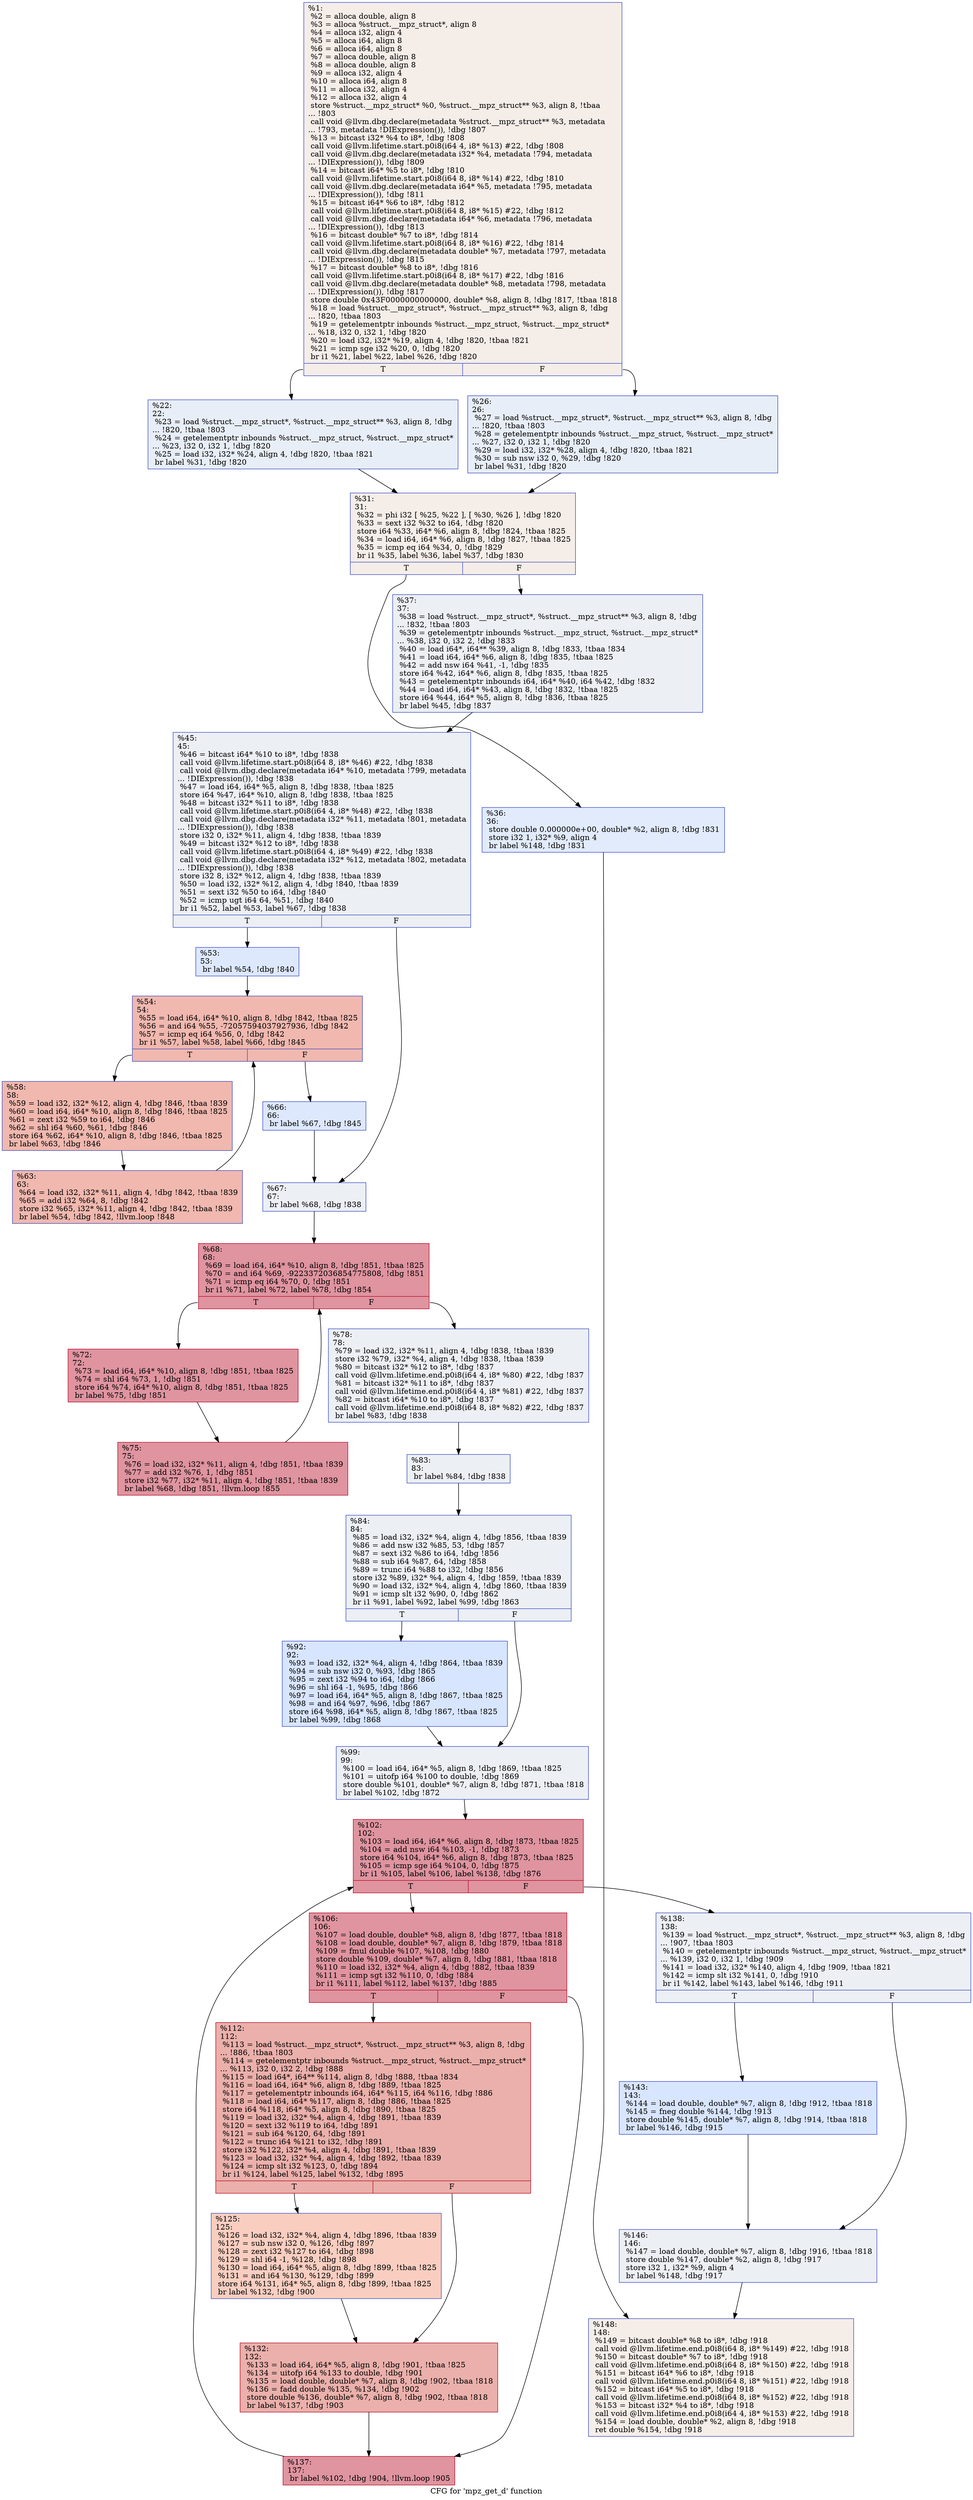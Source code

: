 digraph "CFG for 'mpz_get_d' function" {
	label="CFG for 'mpz_get_d' function";

	Node0x266df20 [shape=record,color="#3d50c3ff", style=filled, fillcolor="#e8d6cc70",label="{%1:\l  %2 = alloca double, align 8\l  %3 = alloca %struct.__mpz_struct*, align 8\l  %4 = alloca i32, align 4\l  %5 = alloca i64, align 8\l  %6 = alloca i64, align 8\l  %7 = alloca double, align 8\l  %8 = alloca double, align 8\l  %9 = alloca i32, align 4\l  %10 = alloca i64, align 8\l  %11 = alloca i32, align 4\l  %12 = alloca i32, align 4\l  store %struct.__mpz_struct* %0, %struct.__mpz_struct** %3, align 8, !tbaa\l... !803\l  call void @llvm.dbg.declare(metadata %struct.__mpz_struct** %3, metadata\l... !793, metadata !DIExpression()), !dbg !807\l  %13 = bitcast i32* %4 to i8*, !dbg !808\l  call void @llvm.lifetime.start.p0i8(i64 4, i8* %13) #22, !dbg !808\l  call void @llvm.dbg.declare(metadata i32* %4, metadata !794, metadata\l... !DIExpression()), !dbg !809\l  %14 = bitcast i64* %5 to i8*, !dbg !810\l  call void @llvm.lifetime.start.p0i8(i64 8, i8* %14) #22, !dbg !810\l  call void @llvm.dbg.declare(metadata i64* %5, metadata !795, metadata\l... !DIExpression()), !dbg !811\l  %15 = bitcast i64* %6 to i8*, !dbg !812\l  call void @llvm.lifetime.start.p0i8(i64 8, i8* %15) #22, !dbg !812\l  call void @llvm.dbg.declare(metadata i64* %6, metadata !796, metadata\l... !DIExpression()), !dbg !813\l  %16 = bitcast double* %7 to i8*, !dbg !814\l  call void @llvm.lifetime.start.p0i8(i64 8, i8* %16) #22, !dbg !814\l  call void @llvm.dbg.declare(metadata double* %7, metadata !797, metadata\l... !DIExpression()), !dbg !815\l  %17 = bitcast double* %8 to i8*, !dbg !816\l  call void @llvm.lifetime.start.p0i8(i64 8, i8* %17) #22, !dbg !816\l  call void @llvm.dbg.declare(metadata double* %8, metadata !798, metadata\l... !DIExpression()), !dbg !817\l  store double 0x43F0000000000000, double* %8, align 8, !dbg !817, !tbaa !818\l  %18 = load %struct.__mpz_struct*, %struct.__mpz_struct** %3, align 8, !dbg\l... !820, !tbaa !803\l  %19 = getelementptr inbounds %struct.__mpz_struct, %struct.__mpz_struct*\l... %18, i32 0, i32 1, !dbg !820\l  %20 = load i32, i32* %19, align 4, !dbg !820, !tbaa !821\l  %21 = icmp sge i32 %20, 0, !dbg !820\l  br i1 %21, label %22, label %26, !dbg !820\l|{<s0>T|<s1>F}}"];
	Node0x266df20:s0 -> Node0x266df70;
	Node0x266df20:s1 -> Node0x266dfc0;
	Node0x266df70 [shape=record,color="#3d50c3ff", style=filled, fillcolor="#cbd8ee70",label="{%22:\l22:                                               \l  %23 = load %struct.__mpz_struct*, %struct.__mpz_struct** %3, align 8, !dbg\l... !820, !tbaa !803\l  %24 = getelementptr inbounds %struct.__mpz_struct, %struct.__mpz_struct*\l... %23, i32 0, i32 1, !dbg !820\l  %25 = load i32, i32* %24, align 4, !dbg !820, !tbaa !821\l  br label %31, !dbg !820\l}"];
	Node0x266df70 -> Node0x266e010;
	Node0x266dfc0 [shape=record,color="#3d50c3ff", style=filled, fillcolor="#cbd8ee70",label="{%26:\l26:                                               \l  %27 = load %struct.__mpz_struct*, %struct.__mpz_struct** %3, align 8, !dbg\l... !820, !tbaa !803\l  %28 = getelementptr inbounds %struct.__mpz_struct, %struct.__mpz_struct*\l... %27, i32 0, i32 1, !dbg !820\l  %29 = load i32, i32* %28, align 4, !dbg !820, !tbaa !821\l  %30 = sub nsw i32 0, %29, !dbg !820\l  br label %31, !dbg !820\l}"];
	Node0x266dfc0 -> Node0x266e010;
	Node0x266e010 [shape=record,color="#3d50c3ff", style=filled, fillcolor="#e8d6cc70",label="{%31:\l31:                                               \l  %32 = phi i32 [ %25, %22 ], [ %30, %26 ], !dbg !820\l  %33 = sext i32 %32 to i64, !dbg !820\l  store i64 %33, i64* %6, align 8, !dbg !824, !tbaa !825\l  %34 = load i64, i64* %6, align 8, !dbg !827, !tbaa !825\l  %35 = icmp eq i64 %34, 0, !dbg !829\l  br i1 %35, label %36, label %37, !dbg !830\l|{<s0>T|<s1>F}}"];
	Node0x266e010:s0 -> Node0x266e060;
	Node0x266e010:s1 -> Node0x266e0b0;
	Node0x266e060 [shape=record,color="#3d50c3ff", style=filled, fillcolor="#bbd1f870",label="{%36:\l36:                                               \l  store double 0.000000e+00, double* %2, align 8, !dbg !831\l  store i32 1, i32* %9, align 4\l  br label %148, !dbg !831\l}"];
	Node0x266e060 -> Node0x266e880;
	Node0x266e0b0 [shape=record,color="#3d50c3ff", style=filled, fillcolor="#d4dbe670",label="{%37:\l37:                                               \l  %38 = load %struct.__mpz_struct*, %struct.__mpz_struct** %3, align 8, !dbg\l... !832, !tbaa !803\l  %39 = getelementptr inbounds %struct.__mpz_struct, %struct.__mpz_struct*\l... %38, i32 0, i32 2, !dbg !833\l  %40 = load i64*, i64** %39, align 8, !dbg !833, !tbaa !834\l  %41 = load i64, i64* %6, align 8, !dbg !835, !tbaa !825\l  %42 = add nsw i64 %41, -1, !dbg !835\l  store i64 %42, i64* %6, align 8, !dbg !835, !tbaa !825\l  %43 = getelementptr inbounds i64, i64* %40, i64 %42, !dbg !832\l  %44 = load i64, i64* %43, align 8, !dbg !832, !tbaa !825\l  store i64 %44, i64* %5, align 8, !dbg !836, !tbaa !825\l  br label %45, !dbg !837\l}"];
	Node0x266e0b0 -> Node0x266e100;
	Node0x266e100 [shape=record,color="#3d50c3ff", style=filled, fillcolor="#d4dbe670",label="{%45:\l45:                                               \l  %46 = bitcast i64* %10 to i8*, !dbg !838\l  call void @llvm.lifetime.start.p0i8(i64 8, i8* %46) #22, !dbg !838\l  call void @llvm.dbg.declare(metadata i64* %10, metadata !799, metadata\l... !DIExpression()), !dbg !838\l  %47 = load i64, i64* %5, align 8, !dbg !838, !tbaa !825\l  store i64 %47, i64* %10, align 8, !dbg !838, !tbaa !825\l  %48 = bitcast i32* %11 to i8*, !dbg !838\l  call void @llvm.lifetime.start.p0i8(i64 4, i8* %48) #22, !dbg !838\l  call void @llvm.dbg.declare(metadata i32* %11, metadata !801, metadata\l... !DIExpression()), !dbg !838\l  store i32 0, i32* %11, align 4, !dbg !838, !tbaa !839\l  %49 = bitcast i32* %12 to i8*, !dbg !838\l  call void @llvm.lifetime.start.p0i8(i64 4, i8* %49) #22, !dbg !838\l  call void @llvm.dbg.declare(metadata i32* %12, metadata !802, metadata\l... !DIExpression()), !dbg !838\l  store i32 8, i32* %12, align 4, !dbg !838, !tbaa !839\l  %50 = load i32, i32* %12, align 4, !dbg !840, !tbaa !839\l  %51 = sext i32 %50 to i64, !dbg !840\l  %52 = icmp ugt i64 64, %51, !dbg !840\l  br i1 %52, label %53, label %67, !dbg !838\l|{<s0>T|<s1>F}}"];
	Node0x266e100:s0 -> Node0x266e150;
	Node0x266e100:s1 -> Node0x266e2e0;
	Node0x266e150 [shape=record,color="#3d50c3ff", style=filled, fillcolor="#b2ccfb70",label="{%53:\l53:                                               \l  br label %54, !dbg !840\l}"];
	Node0x266e150 -> Node0x266e1a0;
	Node0x266e1a0 [shape=record,color="#3d50c3ff", style=filled, fillcolor="#dc5d4a70",label="{%54:\l54:                                               \l  %55 = load i64, i64* %10, align 8, !dbg !842, !tbaa !825\l  %56 = and i64 %55, -72057594037927936, !dbg !842\l  %57 = icmp eq i64 %56, 0, !dbg !842\l  br i1 %57, label %58, label %66, !dbg !845\l|{<s0>T|<s1>F}}"];
	Node0x266e1a0:s0 -> Node0x266e1f0;
	Node0x266e1a0:s1 -> Node0x266e290;
	Node0x266e1f0 [shape=record,color="#3d50c3ff", style=filled, fillcolor="#dc5d4a70",label="{%58:\l58:                                               \l  %59 = load i32, i32* %12, align 4, !dbg !846, !tbaa !839\l  %60 = load i64, i64* %10, align 8, !dbg !846, !tbaa !825\l  %61 = zext i32 %59 to i64, !dbg !846\l  %62 = shl i64 %60, %61, !dbg !846\l  store i64 %62, i64* %10, align 8, !dbg !846, !tbaa !825\l  br label %63, !dbg !846\l}"];
	Node0x266e1f0 -> Node0x266e240;
	Node0x266e240 [shape=record,color="#3d50c3ff", style=filled, fillcolor="#dc5d4a70",label="{%63:\l63:                                               \l  %64 = load i32, i32* %11, align 4, !dbg !842, !tbaa !839\l  %65 = add i32 %64, 8, !dbg !842\l  store i32 %65, i32* %11, align 4, !dbg !842, !tbaa !839\l  br label %54, !dbg !842, !llvm.loop !848\l}"];
	Node0x266e240 -> Node0x266e1a0;
	Node0x266e290 [shape=record,color="#3d50c3ff", style=filled, fillcolor="#b2ccfb70",label="{%66:\l66:                                               \l  br label %67, !dbg !845\l}"];
	Node0x266e290 -> Node0x266e2e0;
	Node0x266e2e0 [shape=record,color="#3d50c3ff", style=filled, fillcolor="#d4dbe670",label="{%67:\l67:                                               \l  br label %68, !dbg !838\l}"];
	Node0x266e2e0 -> Node0x266e330;
	Node0x266e330 [shape=record,color="#b70d28ff", style=filled, fillcolor="#b70d2870",label="{%68:\l68:                                               \l  %69 = load i64, i64* %10, align 8, !dbg !851, !tbaa !825\l  %70 = and i64 %69, -9223372036854775808, !dbg !851\l  %71 = icmp eq i64 %70, 0, !dbg !851\l  br i1 %71, label %72, label %78, !dbg !854\l|{<s0>T|<s1>F}}"];
	Node0x266e330:s0 -> Node0x266e380;
	Node0x266e330:s1 -> Node0x266e420;
	Node0x266e380 [shape=record,color="#b70d28ff", style=filled, fillcolor="#b70d2870",label="{%72:\l72:                                               \l  %73 = load i64, i64* %10, align 8, !dbg !851, !tbaa !825\l  %74 = shl i64 %73, 1, !dbg !851\l  store i64 %74, i64* %10, align 8, !dbg !851, !tbaa !825\l  br label %75, !dbg !851\l}"];
	Node0x266e380 -> Node0x266e3d0;
	Node0x266e3d0 [shape=record,color="#b70d28ff", style=filled, fillcolor="#b70d2870",label="{%75:\l75:                                               \l  %76 = load i32, i32* %11, align 4, !dbg !851, !tbaa !839\l  %77 = add i32 %76, 1, !dbg !851\l  store i32 %77, i32* %11, align 4, !dbg !851, !tbaa !839\l  br label %68, !dbg !851, !llvm.loop !855\l}"];
	Node0x266e3d0 -> Node0x266e330;
	Node0x266e420 [shape=record,color="#3d50c3ff", style=filled, fillcolor="#d4dbe670",label="{%78:\l78:                                               \l  %79 = load i32, i32* %11, align 4, !dbg !838, !tbaa !839\l  store i32 %79, i32* %4, align 4, !dbg !838, !tbaa !839\l  %80 = bitcast i32* %12 to i8*, !dbg !837\l  call void @llvm.lifetime.end.p0i8(i64 4, i8* %80) #22, !dbg !837\l  %81 = bitcast i32* %11 to i8*, !dbg !837\l  call void @llvm.lifetime.end.p0i8(i64 4, i8* %81) #22, !dbg !837\l  %82 = bitcast i64* %10 to i8*, !dbg !837\l  call void @llvm.lifetime.end.p0i8(i64 8, i8* %82) #22, !dbg !837\l  br label %83, !dbg !838\l}"];
	Node0x266e420 -> Node0x266e470;
	Node0x266e470 [shape=record,color="#3d50c3ff", style=filled, fillcolor="#d4dbe670",label="{%83:\l83:                                               \l  br label %84, !dbg !838\l}"];
	Node0x266e470 -> Node0x266e4c0;
	Node0x266e4c0 [shape=record,color="#3d50c3ff", style=filled, fillcolor="#d4dbe670",label="{%84:\l84:                                               \l  %85 = load i32, i32* %4, align 4, !dbg !856, !tbaa !839\l  %86 = add nsw i32 %85, 53, !dbg !857\l  %87 = sext i32 %86 to i64, !dbg !856\l  %88 = sub i64 %87, 64, !dbg !858\l  %89 = trunc i64 %88 to i32, !dbg !856\l  store i32 %89, i32* %4, align 4, !dbg !859, !tbaa !839\l  %90 = load i32, i32* %4, align 4, !dbg !860, !tbaa !839\l  %91 = icmp slt i32 %90, 0, !dbg !862\l  br i1 %91, label %92, label %99, !dbg !863\l|{<s0>T|<s1>F}}"];
	Node0x266e4c0:s0 -> Node0x266e510;
	Node0x266e4c0:s1 -> Node0x266e560;
	Node0x266e510 [shape=record,color="#3d50c3ff", style=filled, fillcolor="#a7c5fe70",label="{%92:\l92:                                               \l  %93 = load i32, i32* %4, align 4, !dbg !864, !tbaa !839\l  %94 = sub nsw i32 0, %93, !dbg !865\l  %95 = zext i32 %94 to i64, !dbg !866\l  %96 = shl i64 -1, %95, !dbg !866\l  %97 = load i64, i64* %5, align 8, !dbg !867, !tbaa !825\l  %98 = and i64 %97, %96, !dbg !867\l  store i64 %98, i64* %5, align 8, !dbg !867, !tbaa !825\l  br label %99, !dbg !868\l}"];
	Node0x266e510 -> Node0x266e560;
	Node0x266e560 [shape=record,color="#3d50c3ff", style=filled, fillcolor="#d4dbe670",label="{%99:\l99:                                               \l  %100 = load i64, i64* %5, align 8, !dbg !869, !tbaa !825\l  %101 = uitofp i64 %100 to double, !dbg !869\l  store double %101, double* %7, align 8, !dbg !871, !tbaa !818\l  br label %102, !dbg !872\l}"];
	Node0x266e560 -> Node0x266e5b0;
	Node0x266e5b0 [shape=record,color="#b70d28ff", style=filled, fillcolor="#b70d2870",label="{%102:\l102:                                              \l  %103 = load i64, i64* %6, align 8, !dbg !873, !tbaa !825\l  %104 = add nsw i64 %103, -1, !dbg !873\l  store i64 %104, i64* %6, align 8, !dbg !873, !tbaa !825\l  %105 = icmp sge i64 %104, 0, !dbg !875\l  br i1 %105, label %106, label %138, !dbg !876\l|{<s0>T|<s1>F}}"];
	Node0x266e5b0:s0 -> Node0x266e600;
	Node0x266e5b0:s1 -> Node0x266e790;
	Node0x266e600 [shape=record,color="#b70d28ff", style=filled, fillcolor="#b70d2870",label="{%106:\l106:                                              \l  %107 = load double, double* %8, align 8, !dbg !877, !tbaa !818\l  %108 = load double, double* %7, align 8, !dbg !879, !tbaa !818\l  %109 = fmul double %107, %108, !dbg !880\l  store double %109, double* %7, align 8, !dbg !881, !tbaa !818\l  %110 = load i32, i32* %4, align 4, !dbg !882, !tbaa !839\l  %111 = icmp sgt i32 %110, 0, !dbg !884\l  br i1 %111, label %112, label %137, !dbg !885\l|{<s0>T|<s1>F}}"];
	Node0x266e600:s0 -> Node0x266e650;
	Node0x266e600:s1 -> Node0x266e740;
	Node0x266e650 [shape=record,color="#b70d28ff", style=filled, fillcolor="#d24b4070",label="{%112:\l112:                                              \l  %113 = load %struct.__mpz_struct*, %struct.__mpz_struct** %3, align 8, !dbg\l... !886, !tbaa !803\l  %114 = getelementptr inbounds %struct.__mpz_struct, %struct.__mpz_struct*\l... %113, i32 0, i32 2, !dbg !888\l  %115 = load i64*, i64** %114, align 8, !dbg !888, !tbaa !834\l  %116 = load i64, i64* %6, align 8, !dbg !889, !tbaa !825\l  %117 = getelementptr inbounds i64, i64* %115, i64 %116, !dbg !886\l  %118 = load i64, i64* %117, align 8, !dbg !886, !tbaa !825\l  store i64 %118, i64* %5, align 8, !dbg !890, !tbaa !825\l  %119 = load i32, i32* %4, align 4, !dbg !891, !tbaa !839\l  %120 = sext i32 %119 to i64, !dbg !891\l  %121 = sub i64 %120, 64, !dbg !891\l  %122 = trunc i64 %121 to i32, !dbg !891\l  store i32 %122, i32* %4, align 4, !dbg !891, !tbaa !839\l  %123 = load i32, i32* %4, align 4, !dbg !892, !tbaa !839\l  %124 = icmp slt i32 %123, 0, !dbg !894\l  br i1 %124, label %125, label %132, !dbg !895\l|{<s0>T|<s1>F}}"];
	Node0x266e650:s0 -> Node0x266e6a0;
	Node0x266e650:s1 -> Node0x266e6f0;
	Node0x266e6a0 [shape=record,color="#3d50c3ff", style=filled, fillcolor="#f2907270",label="{%125:\l125:                                              \l  %126 = load i32, i32* %4, align 4, !dbg !896, !tbaa !839\l  %127 = sub nsw i32 0, %126, !dbg !897\l  %128 = zext i32 %127 to i64, !dbg !898\l  %129 = shl i64 -1, %128, !dbg !898\l  %130 = load i64, i64* %5, align 8, !dbg !899, !tbaa !825\l  %131 = and i64 %130, %129, !dbg !899\l  store i64 %131, i64* %5, align 8, !dbg !899, !tbaa !825\l  br label %132, !dbg !900\l}"];
	Node0x266e6a0 -> Node0x266e6f0;
	Node0x266e6f0 [shape=record,color="#b70d28ff", style=filled, fillcolor="#d24b4070",label="{%132:\l132:                                              \l  %133 = load i64, i64* %5, align 8, !dbg !901, !tbaa !825\l  %134 = uitofp i64 %133 to double, !dbg !901\l  %135 = load double, double* %7, align 8, !dbg !902, !tbaa !818\l  %136 = fadd double %135, %134, !dbg !902\l  store double %136, double* %7, align 8, !dbg !902, !tbaa !818\l  br label %137, !dbg !903\l}"];
	Node0x266e6f0 -> Node0x266e740;
	Node0x266e740 [shape=record,color="#b70d28ff", style=filled, fillcolor="#b70d2870",label="{%137:\l137:                                              \l  br label %102, !dbg !904, !llvm.loop !905\l}"];
	Node0x266e740 -> Node0x266e5b0;
	Node0x266e790 [shape=record,color="#3d50c3ff", style=filled, fillcolor="#d4dbe670",label="{%138:\l138:                                              \l  %139 = load %struct.__mpz_struct*, %struct.__mpz_struct** %3, align 8, !dbg\l... !907, !tbaa !803\l  %140 = getelementptr inbounds %struct.__mpz_struct, %struct.__mpz_struct*\l... %139, i32 0, i32 1, !dbg !909\l  %141 = load i32, i32* %140, align 4, !dbg !909, !tbaa !821\l  %142 = icmp slt i32 %141, 0, !dbg !910\l  br i1 %142, label %143, label %146, !dbg !911\l|{<s0>T|<s1>F}}"];
	Node0x266e790:s0 -> Node0x266e7e0;
	Node0x266e790:s1 -> Node0x266e830;
	Node0x266e7e0 [shape=record,color="#3d50c3ff", style=filled, fillcolor="#a7c5fe70",label="{%143:\l143:                                              \l  %144 = load double, double* %7, align 8, !dbg !912, !tbaa !818\l  %145 = fneg double %144, !dbg !913\l  store double %145, double* %7, align 8, !dbg !914, !tbaa !818\l  br label %146, !dbg !915\l}"];
	Node0x266e7e0 -> Node0x266e830;
	Node0x266e830 [shape=record,color="#3d50c3ff", style=filled, fillcolor="#d4dbe670",label="{%146:\l146:                                              \l  %147 = load double, double* %7, align 8, !dbg !916, !tbaa !818\l  store double %147, double* %2, align 8, !dbg !917\l  store i32 1, i32* %9, align 4\l  br label %148, !dbg !917\l}"];
	Node0x266e830 -> Node0x266e880;
	Node0x266e880 [shape=record,color="#3d50c3ff", style=filled, fillcolor="#e8d6cc70",label="{%148:\l148:                                              \l  %149 = bitcast double* %8 to i8*, !dbg !918\l  call void @llvm.lifetime.end.p0i8(i64 8, i8* %149) #22, !dbg !918\l  %150 = bitcast double* %7 to i8*, !dbg !918\l  call void @llvm.lifetime.end.p0i8(i64 8, i8* %150) #22, !dbg !918\l  %151 = bitcast i64* %6 to i8*, !dbg !918\l  call void @llvm.lifetime.end.p0i8(i64 8, i8* %151) #22, !dbg !918\l  %152 = bitcast i64* %5 to i8*, !dbg !918\l  call void @llvm.lifetime.end.p0i8(i64 8, i8* %152) #22, !dbg !918\l  %153 = bitcast i32* %4 to i8*, !dbg !918\l  call void @llvm.lifetime.end.p0i8(i64 4, i8* %153) #22, !dbg !918\l  %154 = load double, double* %2, align 8, !dbg !918\l  ret double %154, !dbg !918\l}"];
}
